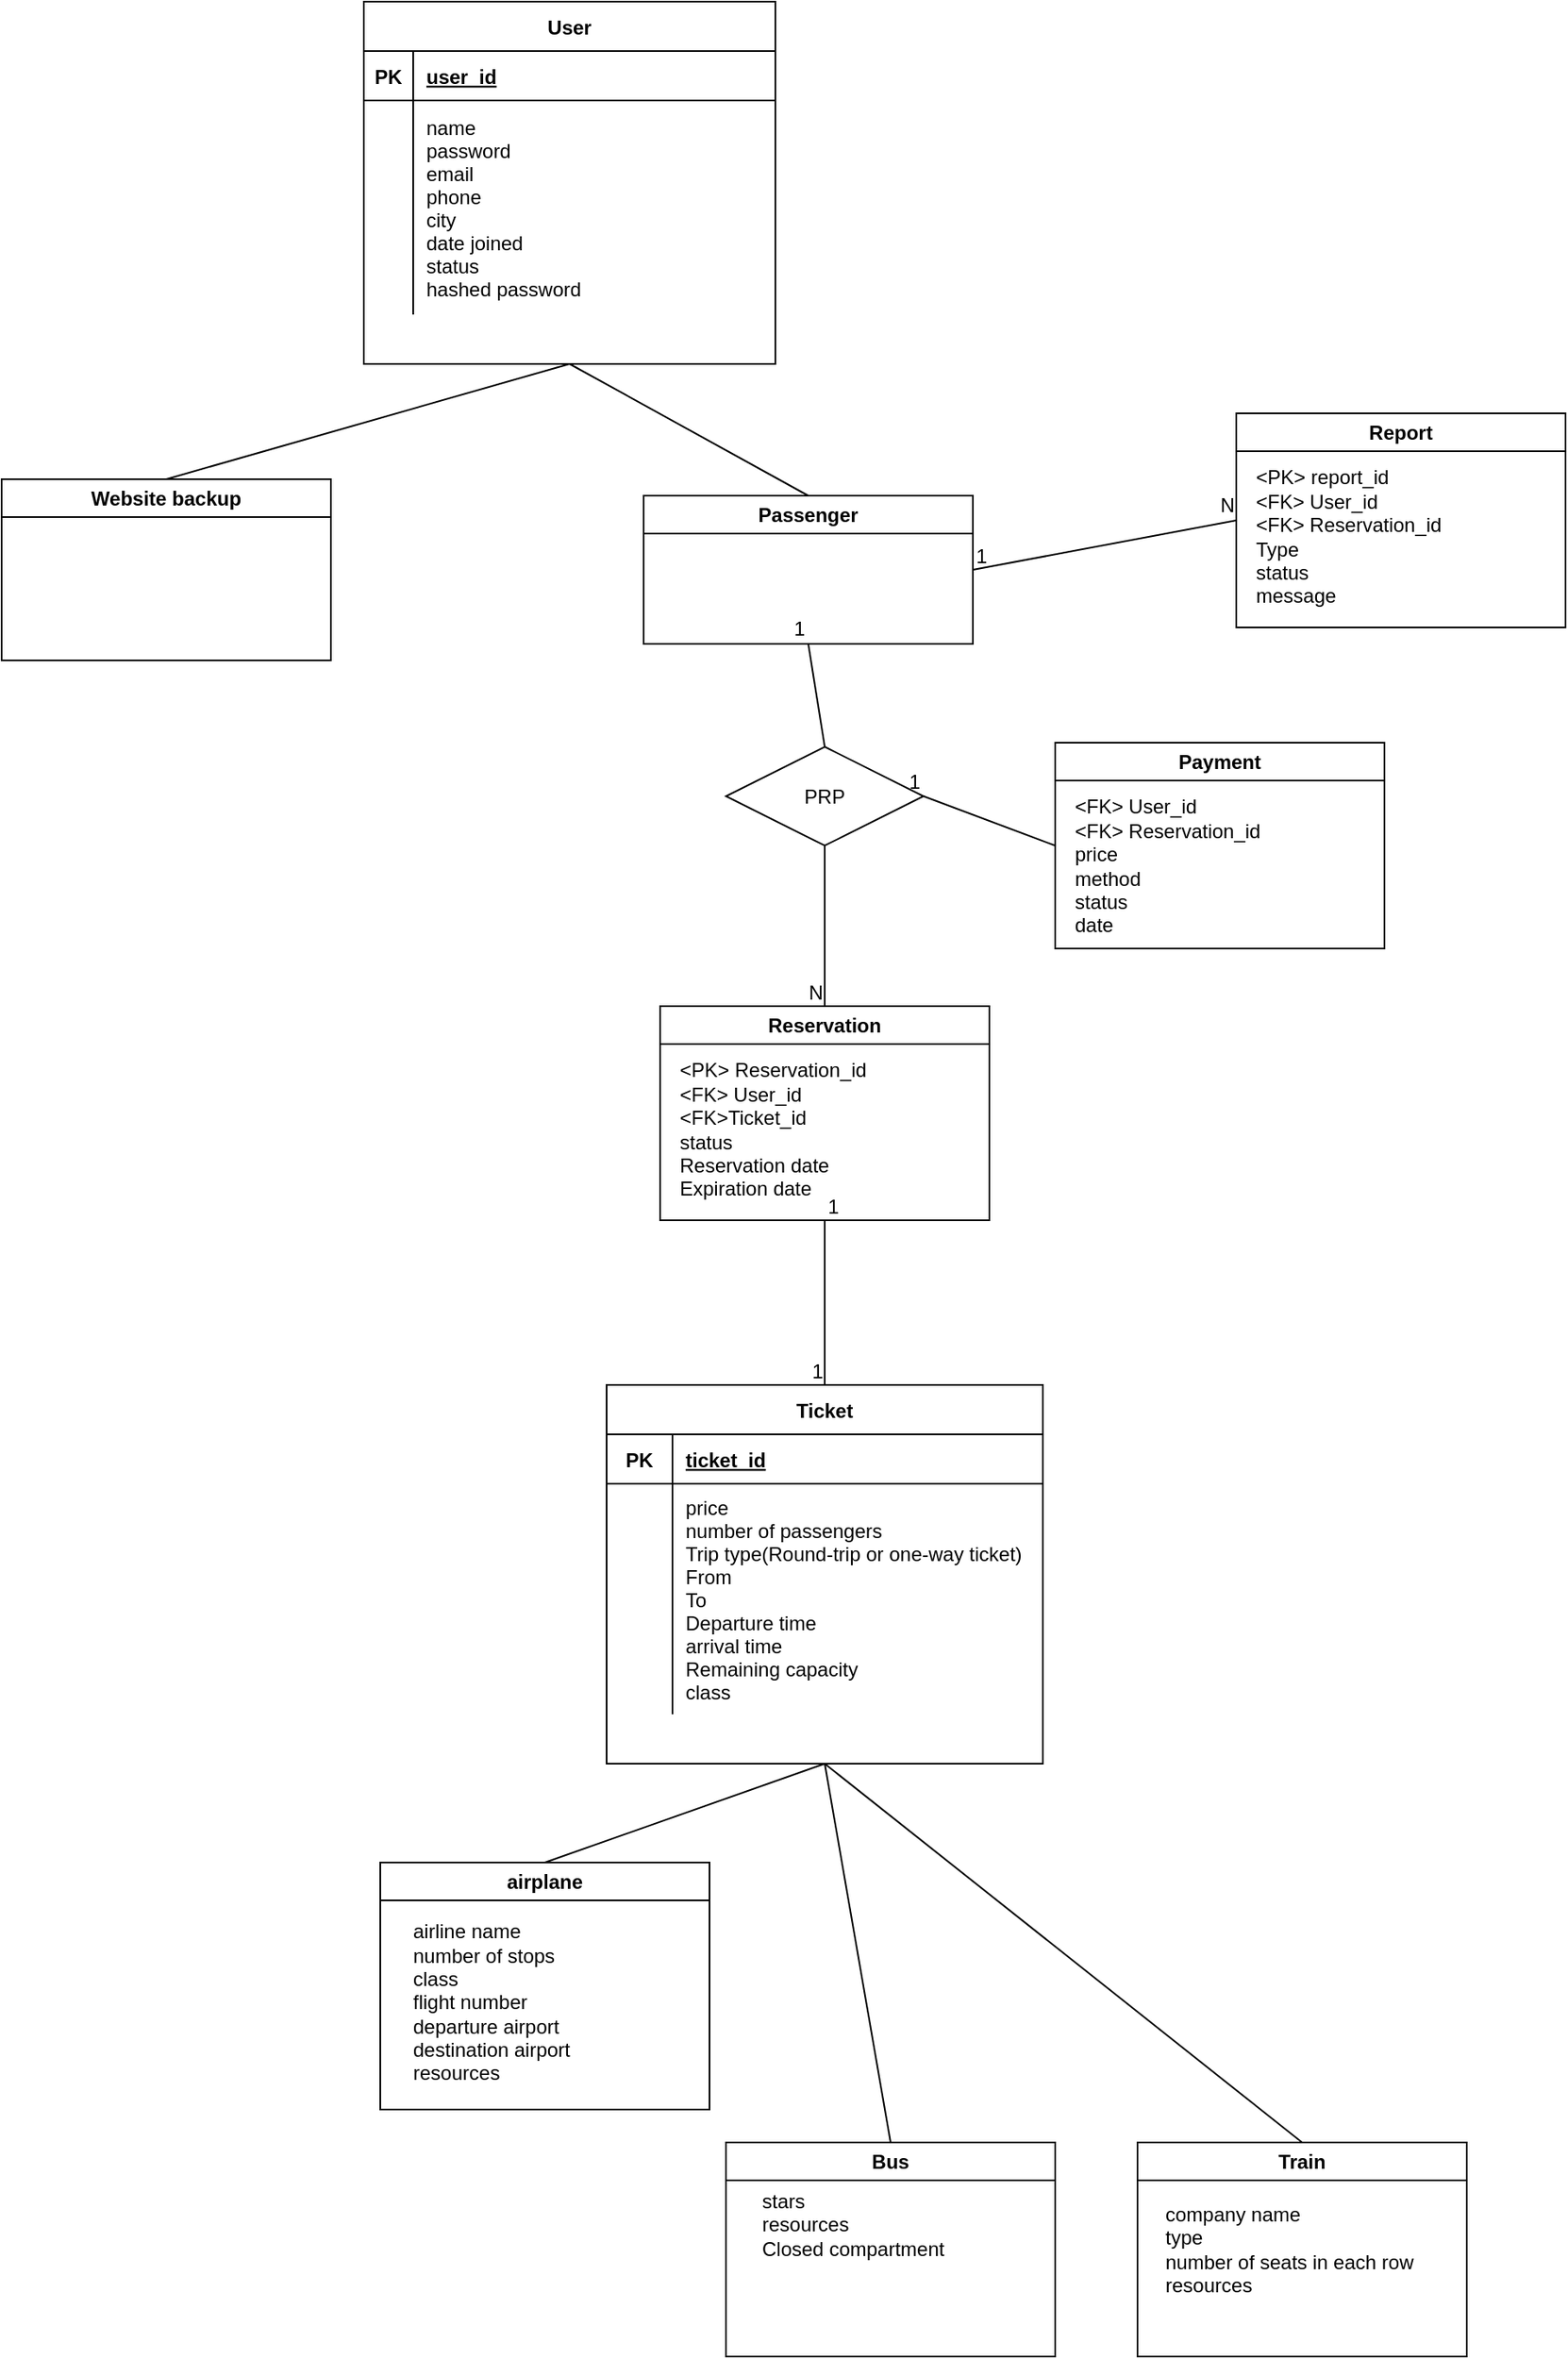 <mxfile version="26.1.1">
  <diagram id="R2lEEEUBdFMjLlhIrx00" name="Page-1">
    <mxGraphModel dx="1290" dy="557" grid="1" gridSize="10" guides="1" tooltips="1" connect="1" arrows="1" fold="1" page="1" pageScale="1" pageWidth="3000" pageHeight="3000" math="0" shadow="0" extFonts="Permanent Marker^https://fonts.googleapis.com/css?family=Permanent+Marker">
      <root>
        <mxCell id="0" />
        <mxCell id="1" parent="0" />
        <mxCell id="C-vyLk0tnHw3VtMMgP7b-23" value="User" style="shape=table;startSize=30;container=1;collapsible=1;childLayout=tableLayout;fixedRows=1;rowLines=0;fontStyle=1;align=center;resizeLast=1;" parent="1" vertex="1">
          <mxGeometry x="330" y="20" width="250" height="220" as="geometry">
            <mxRectangle x="120" y="120" width="100" height="30" as="alternateBounds" />
          </mxGeometry>
        </mxCell>
        <mxCell id="C-vyLk0tnHw3VtMMgP7b-24" value="" style="shape=partialRectangle;collapsible=0;dropTarget=0;pointerEvents=0;fillColor=none;points=[[0,0.5],[1,0.5]];portConstraint=eastwest;top=0;left=0;right=0;bottom=1;" parent="C-vyLk0tnHw3VtMMgP7b-23" vertex="1">
          <mxGeometry y="30" width="250" height="30" as="geometry" />
        </mxCell>
        <mxCell id="C-vyLk0tnHw3VtMMgP7b-25" value="PK" style="shape=partialRectangle;overflow=hidden;connectable=0;fillColor=none;top=0;left=0;bottom=0;right=0;fontStyle=1;" parent="C-vyLk0tnHw3VtMMgP7b-24" vertex="1">
          <mxGeometry width="30" height="30" as="geometry">
            <mxRectangle width="30" height="30" as="alternateBounds" />
          </mxGeometry>
        </mxCell>
        <mxCell id="C-vyLk0tnHw3VtMMgP7b-26" value="user_id" style="shape=partialRectangle;overflow=hidden;connectable=0;fillColor=none;top=0;left=0;bottom=0;right=0;align=left;spacingLeft=6;fontStyle=5;" parent="C-vyLk0tnHw3VtMMgP7b-24" vertex="1">
          <mxGeometry x="30" width="220" height="30" as="geometry">
            <mxRectangle width="220" height="30" as="alternateBounds" />
          </mxGeometry>
        </mxCell>
        <mxCell id="C-vyLk0tnHw3VtMMgP7b-27" value="" style="shape=partialRectangle;collapsible=0;dropTarget=0;pointerEvents=0;fillColor=none;points=[[0,0.5],[1,0.5]];portConstraint=eastwest;top=0;left=0;right=0;bottom=0;" parent="C-vyLk0tnHw3VtMMgP7b-23" vertex="1">
          <mxGeometry y="60" width="250" height="130" as="geometry" />
        </mxCell>
        <mxCell id="C-vyLk0tnHw3VtMMgP7b-28" value="" style="shape=partialRectangle;overflow=hidden;connectable=0;fillColor=none;top=0;left=0;bottom=0;right=0;" parent="C-vyLk0tnHw3VtMMgP7b-27" vertex="1">
          <mxGeometry width="30" height="130" as="geometry">
            <mxRectangle width="30" height="130" as="alternateBounds" />
          </mxGeometry>
        </mxCell>
        <mxCell id="C-vyLk0tnHw3VtMMgP7b-29" value="name&#xa;password&#xa;email&#xa;phone&#xa;city&#xa;date joined&#xa;status&#xa;hashed password" style="shape=partialRectangle;overflow=hidden;connectable=0;fillColor=none;top=0;left=0;bottom=0;right=0;align=left;spacingLeft=6;" parent="C-vyLk0tnHw3VtMMgP7b-27" vertex="1">
          <mxGeometry x="30" width="220" height="130" as="geometry">
            <mxRectangle width="220" height="130" as="alternateBounds" />
          </mxGeometry>
        </mxCell>
        <mxCell id="R_KXiLifHRhBbQVZmg2O-18" value="Passenger" style="swimlane;whiteSpace=wrap;html=1;" parent="1" vertex="1">
          <mxGeometry x="500" y="320" width="200" height="90" as="geometry" />
        </mxCell>
        <mxCell id="R_KXiLifHRhBbQVZmg2O-25" value="Website backup" style="swimlane;whiteSpace=wrap;html=1;startSize=23;" parent="1" vertex="1">
          <mxGeometry x="110" y="310" width="200" height="110" as="geometry" />
        </mxCell>
        <mxCell id="R_KXiLifHRhBbQVZmg2O-39" value="Ticket" style="shape=table;startSize=30;container=1;collapsible=1;childLayout=tableLayout;fixedRows=1;rowLines=0;fontStyle=1;align=center;resizeLast=1;" parent="1" vertex="1">
          <mxGeometry x="477.5" y="860" width="265" height="230" as="geometry">
            <mxRectangle x="120" y="120" width="100" height="30" as="alternateBounds" />
          </mxGeometry>
        </mxCell>
        <mxCell id="R_KXiLifHRhBbQVZmg2O-40" value="" style="shape=partialRectangle;collapsible=0;dropTarget=0;pointerEvents=0;fillColor=none;points=[[0,0.5],[1,0.5]];portConstraint=eastwest;top=0;left=0;right=0;bottom=1;" parent="R_KXiLifHRhBbQVZmg2O-39" vertex="1">
          <mxGeometry y="30" width="265" height="30" as="geometry" />
        </mxCell>
        <mxCell id="R_KXiLifHRhBbQVZmg2O-41" value="PK" style="shape=partialRectangle;overflow=hidden;connectable=0;fillColor=none;top=0;left=0;bottom=0;right=0;fontStyle=1;" parent="R_KXiLifHRhBbQVZmg2O-40" vertex="1">
          <mxGeometry width="40" height="30" as="geometry">
            <mxRectangle width="40" height="30" as="alternateBounds" />
          </mxGeometry>
        </mxCell>
        <mxCell id="R_KXiLifHRhBbQVZmg2O-42" value="ticket_id" style="shape=partialRectangle;overflow=hidden;connectable=0;fillColor=none;top=0;left=0;bottom=0;right=0;align=left;spacingLeft=6;fontStyle=5;" parent="R_KXiLifHRhBbQVZmg2O-40" vertex="1">
          <mxGeometry x="40" width="225" height="30" as="geometry">
            <mxRectangle width="225" height="30" as="alternateBounds" />
          </mxGeometry>
        </mxCell>
        <mxCell id="R_KXiLifHRhBbQVZmg2O-43" value="" style="shape=partialRectangle;collapsible=0;dropTarget=0;pointerEvents=0;fillColor=none;points=[[0,0.5],[1,0.5]];portConstraint=eastwest;top=0;left=0;right=0;bottom=0;" parent="R_KXiLifHRhBbQVZmg2O-39" vertex="1">
          <mxGeometry y="60" width="265" height="140" as="geometry" />
        </mxCell>
        <mxCell id="R_KXiLifHRhBbQVZmg2O-44" value="" style="shape=partialRectangle;overflow=hidden;connectable=0;fillColor=none;top=0;left=0;bottom=0;right=0;" parent="R_KXiLifHRhBbQVZmg2O-43" vertex="1">
          <mxGeometry width="40" height="140" as="geometry">
            <mxRectangle width="40" height="140" as="alternateBounds" />
          </mxGeometry>
        </mxCell>
        <mxCell id="R_KXiLifHRhBbQVZmg2O-45" value="price&#xa;number of passengers&#xa;Trip type(Round-trip or one-way ticket)&#xa;From&#xa;To&#xa;Departure time&#xa;arrival time&#xa;Remaining capacity&#xa;class" style="shape=partialRectangle;overflow=hidden;connectable=0;fillColor=none;top=0;left=0;bottom=0;right=0;align=left;spacingLeft=6;" parent="R_KXiLifHRhBbQVZmg2O-43" vertex="1">
          <mxGeometry x="40" width="225" height="140" as="geometry">
            <mxRectangle width="225" height="140" as="alternateBounds" />
          </mxGeometry>
        </mxCell>
        <mxCell id="R_KXiLifHRhBbQVZmg2O-46" value="airplane" style="swimlane;whiteSpace=wrap;html=1;startSize=23;" parent="1" vertex="1">
          <mxGeometry x="340" y="1150" width="200" height="150" as="geometry" />
        </mxCell>
        <mxCell id="QlvA-Q4Eu4nIA0qFd5DP-67" value="airline name&lt;div&gt;number of stops&lt;/div&gt;&lt;div&gt;class&lt;/div&gt;&lt;div&gt;flight number&lt;/div&gt;&lt;div&gt;departure airport&lt;/div&gt;&lt;div&gt;destination airport&lt;/div&gt;&lt;div&gt;resources&lt;/div&gt;" style="text;html=1;align=left;verticalAlign=middle;resizable=0;points=[];autosize=1;strokeColor=none;fillColor=none;" parent="R_KXiLifHRhBbQVZmg2O-46" vertex="1">
          <mxGeometry x="17.5" y="30" width="120" height="110" as="geometry" />
        </mxCell>
        <mxCell id="R_KXiLifHRhBbQVZmg2O-55" value="Bus" style="swimlane;whiteSpace=wrap;html=1;" parent="1" vertex="1">
          <mxGeometry x="550" y="1320" width="200" height="130" as="geometry" />
        </mxCell>
        <mxCell id="QlvA-Q4Eu4nIA0qFd5DP-66" value="stars&lt;div&gt;resources&lt;/div&gt;&lt;div&gt;Closed compartment&lt;/div&gt;" style="text;html=1;align=left;verticalAlign=middle;resizable=0;points=[];autosize=1;strokeColor=none;fillColor=none;" parent="R_KXiLifHRhBbQVZmg2O-55" vertex="1">
          <mxGeometry x="20" y="20" width="130" height="60" as="geometry" />
        </mxCell>
        <mxCell id="R_KXiLifHRhBbQVZmg2O-56" value="Train" style="swimlane;whiteSpace=wrap;html=1;" parent="1" vertex="1">
          <mxGeometry x="800" y="1320" width="200" height="130" as="geometry" />
        </mxCell>
        <mxCell id="QlvA-Q4Eu4nIA0qFd5DP-68" value="company name&lt;div&gt;type&lt;/div&gt;&lt;div&gt;number of seats in each row&lt;/div&gt;&lt;div&gt;resources&lt;/div&gt;" style="text;html=1;align=left;verticalAlign=middle;resizable=0;points=[];autosize=1;strokeColor=none;fillColor=none;" parent="R_KXiLifHRhBbQVZmg2O-56" vertex="1">
          <mxGeometry x="15" y="30" width="170" height="70" as="geometry" />
        </mxCell>
        <mxCell id="QlvA-Q4Eu4nIA0qFd5DP-8" value="" style="endArrow=none;html=1;rounded=0;exitX=0.5;exitY=1;exitDx=0;exitDy=0;entryX=0.5;entryY=0;entryDx=0;entryDy=0;" parent="1" source="R_KXiLifHRhBbQVZmg2O-39" target="R_KXiLifHRhBbQVZmg2O-56" edge="1">
          <mxGeometry relative="1" as="geometry">
            <mxPoint x="580" y="580" as="sourcePoint" />
            <mxPoint x="790" y="1160" as="targetPoint" />
          </mxGeometry>
        </mxCell>
        <mxCell id="QlvA-Q4Eu4nIA0qFd5DP-9" value="" style="endArrow=none;html=1;rounded=0;exitX=0.5;exitY=1;exitDx=0;exitDy=0;entryX=0.5;entryY=0;entryDx=0;entryDy=0;" parent="1" source="R_KXiLifHRhBbQVZmg2O-39" target="R_KXiLifHRhBbQVZmg2O-46" edge="1">
          <mxGeometry relative="1" as="geometry">
            <mxPoint x="412" y="629" as="sourcePoint" />
            <mxPoint x="415" y="720" as="targetPoint" />
          </mxGeometry>
        </mxCell>
        <mxCell id="QlvA-Q4Eu4nIA0qFd5DP-13" value="" style="endArrow=none;html=1;rounded=0;entryX=0.5;entryY=1;entryDx=0;entryDy=0;exitX=0.5;exitY=0;exitDx=0;exitDy=0;" parent="1" source="R_KXiLifHRhBbQVZmg2O-18" target="C-vyLk0tnHw3VtMMgP7b-23" edge="1">
          <mxGeometry relative="1" as="geometry">
            <mxPoint x="290" y="160" as="sourcePoint" />
            <mxPoint x="450" y="160" as="targetPoint" />
          </mxGeometry>
        </mxCell>
        <mxCell id="QlvA-Q4Eu4nIA0qFd5DP-14" value="" style="endArrow=none;html=1;rounded=0;entryX=0.5;entryY=1;entryDx=0;entryDy=0;exitX=0.5;exitY=0;exitDx=0;exitDy=0;" parent="1" source="R_KXiLifHRhBbQVZmg2O-25" target="C-vyLk0tnHw3VtMMgP7b-23" edge="1">
          <mxGeometry relative="1" as="geometry">
            <mxPoint x="400" y="210" as="sourcePoint" />
            <mxPoint x="475" y="120" as="targetPoint" />
          </mxGeometry>
        </mxCell>
        <mxCell id="QlvA-Q4Eu4nIA0qFd5DP-15" value="Reservation" style="swimlane;whiteSpace=wrap;html=1;" parent="1" vertex="1">
          <mxGeometry x="510" y="630" width="200" height="130" as="geometry" />
        </mxCell>
        <mxCell id="QlvA-Q4Eu4nIA0qFd5DP-26" value="&lt;div&gt;&amp;lt;PK&amp;gt; Reservation_id&lt;/div&gt;&amp;lt;FK&amp;gt; User_id&lt;div&gt;&amp;lt;FK&amp;gt;Ticket_id&lt;/div&gt;&lt;div&gt;status&lt;/div&gt;&lt;div&gt;Reservation date&lt;/div&gt;&lt;div&gt;Expiration date&lt;/div&gt;" style="text;html=1;align=left;verticalAlign=middle;resizable=0;points=[];autosize=1;strokeColor=none;fillColor=none;" parent="QlvA-Q4Eu4nIA0qFd5DP-15" vertex="1">
          <mxGeometry x="10" y="25" width="140" height="100" as="geometry" />
        </mxCell>
        <mxCell id="QlvA-Q4Eu4nIA0qFd5DP-22" value="" style="endArrow=none;html=1;rounded=0;exitX=0.5;exitY=1;exitDx=0;exitDy=0;entryX=0.5;entryY=0;entryDx=0;entryDy=0;" parent="1" source="QlvA-Q4Eu4nIA0qFd5DP-15" target="R_KXiLifHRhBbQVZmg2O-39" edge="1">
          <mxGeometry relative="1" as="geometry">
            <mxPoint x="340" y="600" as="sourcePoint" />
            <mxPoint x="490" y="600" as="targetPoint" />
          </mxGeometry>
        </mxCell>
        <mxCell id="QlvA-Q4Eu4nIA0qFd5DP-23" value="1" style="resizable=0;html=1;whiteSpace=wrap;align=left;verticalAlign=bottom;" parent="QlvA-Q4Eu4nIA0qFd5DP-22" connectable="0" vertex="1">
          <mxGeometry x="-1" relative="1" as="geometry" />
        </mxCell>
        <mxCell id="QlvA-Q4Eu4nIA0qFd5DP-24" value="1" style="resizable=0;html=1;whiteSpace=wrap;align=right;verticalAlign=bottom;" parent="QlvA-Q4Eu4nIA0qFd5DP-22" connectable="0" vertex="1">
          <mxGeometry x="1" relative="1" as="geometry" />
        </mxCell>
        <mxCell id="QlvA-Q4Eu4nIA0qFd5DP-27" value="PRP" style="shape=rhombus;perimeter=rhombusPerimeter;whiteSpace=wrap;html=1;align=center;" parent="1" vertex="1">
          <mxGeometry x="550" y="472.5" width="120" height="60" as="geometry" />
        </mxCell>
        <mxCell id="QlvA-Q4Eu4nIA0qFd5DP-29" value="" style="endArrow=none;html=1;rounded=0;exitX=0.5;exitY=0;exitDx=0;exitDy=0;entryX=0.5;entryY=1;entryDx=0;entryDy=0;" parent="1" source="QlvA-Q4Eu4nIA0qFd5DP-27" target="R_KXiLifHRhBbQVZmg2O-18" edge="1">
          <mxGeometry relative="1" as="geometry">
            <mxPoint x="370" y="490" as="sourcePoint" />
            <mxPoint x="530" y="490" as="targetPoint" />
          </mxGeometry>
        </mxCell>
        <mxCell id="QlvA-Q4Eu4nIA0qFd5DP-30" value="1" style="resizable=0;html=1;whiteSpace=wrap;align=right;verticalAlign=bottom;" parent="QlvA-Q4Eu4nIA0qFd5DP-29" connectable="0" vertex="1">
          <mxGeometry x="1" relative="1" as="geometry" />
        </mxCell>
        <mxCell id="QlvA-Q4Eu4nIA0qFd5DP-31" value="" style="endArrow=none;html=1;rounded=0;exitX=0.5;exitY=1;exitDx=0;exitDy=0;entryX=0.5;entryY=0;entryDx=0;entryDy=0;" parent="1" source="QlvA-Q4Eu4nIA0qFd5DP-27" target="QlvA-Q4Eu4nIA0qFd5DP-15" edge="1">
          <mxGeometry relative="1" as="geometry">
            <mxPoint x="400" y="580" as="sourcePoint" />
            <mxPoint x="450" y="520" as="targetPoint" />
          </mxGeometry>
        </mxCell>
        <mxCell id="QlvA-Q4Eu4nIA0qFd5DP-32" value="N" style="resizable=0;html=1;whiteSpace=wrap;align=right;verticalAlign=bottom;" parent="QlvA-Q4Eu4nIA0qFd5DP-31" connectable="0" vertex="1">
          <mxGeometry x="1" relative="1" as="geometry" />
        </mxCell>
        <mxCell id="QlvA-Q4Eu4nIA0qFd5DP-34" value="" style="endArrow=none;html=1;rounded=0;entryX=1;entryY=0.5;entryDx=0;entryDy=0;exitX=0;exitY=0.5;exitDx=0;exitDy=0;" parent="1" source="QlvA-Q4Eu4nIA0qFd5DP-36" target="QlvA-Q4Eu4nIA0qFd5DP-27" edge="1">
          <mxGeometry relative="1" as="geometry">
            <mxPoint x="460" y="500" as="sourcePoint" />
            <mxPoint x="420" y="520" as="targetPoint" />
          </mxGeometry>
        </mxCell>
        <mxCell id="QlvA-Q4Eu4nIA0qFd5DP-35" value="1" style="resizable=0;html=1;whiteSpace=wrap;align=right;verticalAlign=bottom;" parent="QlvA-Q4Eu4nIA0qFd5DP-34" connectable="0" vertex="1">
          <mxGeometry x="1" relative="1" as="geometry" />
        </mxCell>
        <mxCell id="QlvA-Q4Eu4nIA0qFd5DP-36" value="Payment" style="swimlane;whiteSpace=wrap;html=1;" parent="1" vertex="1">
          <mxGeometry x="750" y="470" width="200" height="125" as="geometry" />
        </mxCell>
        <mxCell id="QlvA-Q4Eu4nIA0qFd5DP-60" value="&amp;lt;FK&amp;gt; User_id&lt;div&gt;&amp;lt;FK&amp;gt; Reservation_id&lt;/div&gt;&lt;div&gt;price&lt;/div&gt;&lt;div&gt;method&lt;/div&gt;&lt;div&gt;status&lt;/div&gt;&lt;div&gt;date&lt;/div&gt;" style="text;html=1;align=left;verticalAlign=middle;resizable=0;points=[];autosize=1;strokeColor=none;fillColor=none;" parent="QlvA-Q4Eu4nIA0qFd5DP-36" vertex="1">
          <mxGeometry x="10" y="25" width="140" height="100" as="geometry" />
        </mxCell>
        <mxCell id="QlvA-Q4Eu4nIA0qFd5DP-61" value="" style="endArrow=none;html=1;rounded=0;exitX=1;exitY=0.5;exitDx=0;exitDy=0;entryX=0;entryY=0.5;entryDx=0;entryDy=0;" parent="1" source="R_KXiLifHRhBbQVZmg2O-18" target="QlvA-Q4Eu4nIA0qFd5DP-64" edge="1">
          <mxGeometry relative="1" as="geometry">
            <mxPoint x="730" y="364.5" as="sourcePoint" />
            <mxPoint x="890" y="364.5" as="targetPoint" />
          </mxGeometry>
        </mxCell>
        <mxCell id="QlvA-Q4Eu4nIA0qFd5DP-62" value="1" style="resizable=0;html=1;whiteSpace=wrap;align=left;verticalAlign=bottom;" parent="QlvA-Q4Eu4nIA0qFd5DP-61" connectable="0" vertex="1">
          <mxGeometry x="-1" relative="1" as="geometry" />
        </mxCell>
        <mxCell id="QlvA-Q4Eu4nIA0qFd5DP-63" value="N" style="resizable=0;html=1;whiteSpace=wrap;align=right;verticalAlign=bottom;" parent="QlvA-Q4Eu4nIA0qFd5DP-61" connectable="0" vertex="1">
          <mxGeometry x="1" relative="1" as="geometry" />
        </mxCell>
        <mxCell id="QlvA-Q4Eu4nIA0qFd5DP-64" value="Report" style="swimlane;whiteSpace=wrap;html=1;" parent="1" vertex="1">
          <mxGeometry x="860" y="270" width="200" height="130" as="geometry" />
        </mxCell>
        <mxCell id="QlvA-Q4Eu4nIA0qFd5DP-65" value="&lt;div&gt;&amp;lt;PK&amp;gt; report_id&lt;/div&gt;&amp;lt;FK&amp;gt; User_id&lt;div&gt;&amp;lt;FK&amp;gt; Reservation_id&lt;/div&gt;&lt;div&gt;Type&lt;/div&gt;&lt;div&gt;status&lt;/div&gt;&lt;div&gt;message&lt;/div&gt;" style="text;html=1;align=left;verticalAlign=middle;resizable=0;points=[];autosize=1;strokeColor=none;fillColor=none;" parent="QlvA-Q4Eu4nIA0qFd5DP-64" vertex="1">
          <mxGeometry x="10" y="25" width="140" height="100" as="geometry" />
        </mxCell>
        <mxCell id="2qttgtqTrePpAOEgKQyn-1" value="" style="endArrow=none;html=1;rounded=0;exitX=0.5;exitY=1;exitDx=0;exitDy=0;entryX=0.5;entryY=0;entryDx=0;entryDy=0;" edge="1" parent="1" source="R_KXiLifHRhBbQVZmg2O-39" target="R_KXiLifHRhBbQVZmg2O-55">
          <mxGeometry relative="1" as="geometry">
            <mxPoint x="580" y="1120" as="sourcePoint" />
            <mxPoint x="870" y="1350" as="targetPoint" />
          </mxGeometry>
        </mxCell>
      </root>
    </mxGraphModel>
  </diagram>
</mxfile>
